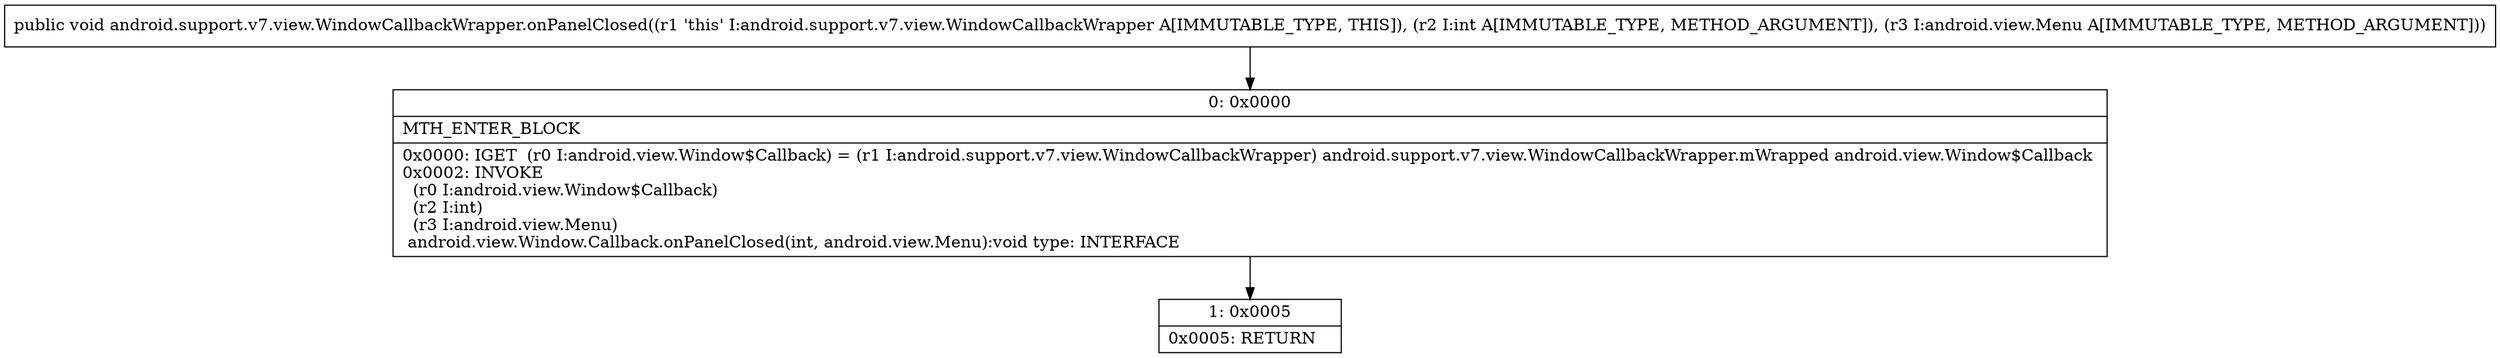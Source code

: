 digraph "CFG forandroid.support.v7.view.WindowCallbackWrapper.onPanelClosed(ILandroid\/view\/Menu;)V" {
Node_0 [shape=record,label="{0\:\ 0x0000|MTH_ENTER_BLOCK\l|0x0000: IGET  (r0 I:android.view.Window$Callback) = (r1 I:android.support.v7.view.WindowCallbackWrapper) android.support.v7.view.WindowCallbackWrapper.mWrapped android.view.Window$Callback \l0x0002: INVOKE  \l  (r0 I:android.view.Window$Callback)\l  (r2 I:int)\l  (r3 I:android.view.Menu)\l android.view.Window.Callback.onPanelClosed(int, android.view.Menu):void type: INTERFACE \l}"];
Node_1 [shape=record,label="{1\:\ 0x0005|0x0005: RETURN   \l}"];
MethodNode[shape=record,label="{public void android.support.v7.view.WindowCallbackWrapper.onPanelClosed((r1 'this' I:android.support.v7.view.WindowCallbackWrapper A[IMMUTABLE_TYPE, THIS]), (r2 I:int A[IMMUTABLE_TYPE, METHOD_ARGUMENT]), (r3 I:android.view.Menu A[IMMUTABLE_TYPE, METHOD_ARGUMENT])) }"];
MethodNode -> Node_0;
Node_0 -> Node_1;
}

